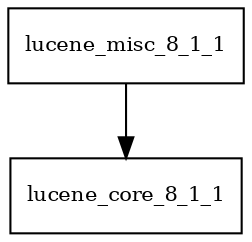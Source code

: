 digraph lucene_misc_8_1_1_dependencies {
  node [shape = box, fontsize=10.0];
  lucene_misc_8_1_1 -> lucene_core_8_1_1;
}
